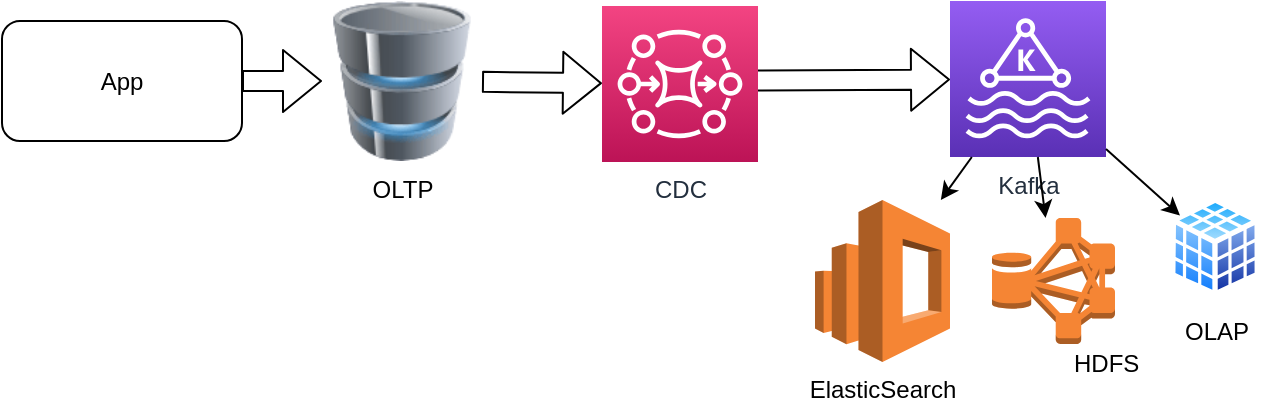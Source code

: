 <mxfile version="10.7.7" type="github"><diagram id="y0mzbqTKiQpj1t1E2E4X" name="Page-1"><mxGraphModel dx="641" dy="364" grid="1" gridSize="10" guides="1" tooltips="1" connect="1" arrows="1" fold="1" page="1" pageScale="1" pageWidth="850" pageHeight="1100" math="0" shadow="0"><root><mxCell id="0"/><mxCell id="1" parent="0"/><mxCell id="CzwdrY3-z38Mac4vI_L1-1" value="App" style="rounded=1;whiteSpace=wrap;html=1;" vertex="1" parent="1"><mxGeometry x="30" y="174.5" width="120" height="60" as="geometry"/></mxCell><mxCell id="CzwdrY3-z38Mac4vI_L1-2" value="Kafka" style="outlineConnect=0;fontColor=#232F3E;gradientColor=#945DF2;gradientDirection=north;fillColor=#5A30B5;strokeColor=#ffffff;dashed=0;verticalLabelPosition=bottom;verticalAlign=top;align=center;html=1;fontSize=12;fontStyle=0;aspect=fixed;shape=mxgraph.aws4.resourceIcon;resIcon=mxgraph.aws4.managed_streaming_for_kafka;" vertex="1" parent="1"><mxGeometry x="504" y="164.5" width="78" height="78" as="geometry"/></mxCell><mxCell id="CzwdrY3-z38Mac4vI_L1-4" value="ElasticSearch" style="outlineConnect=0;dashed=0;verticalLabelPosition=bottom;verticalAlign=top;align=center;html=1;shape=mxgraph.aws3.elasticsearch_service;fillColor=#F58534;gradientColor=none;" vertex="1" parent="1"><mxGeometry x="436.5" y="264" width="67.5" height="81" as="geometry"/></mxCell><mxCell id="CzwdrY3-z38Mac4vI_L1-5" value="" style="outlineConnect=0;dashed=0;verticalLabelPosition=bottom;verticalAlign=top;align=center;html=1;shape=mxgraph.aws3.hdfs_cluster;fillColor=#F58534;gradientColor=none;" vertex="1" parent="1"><mxGeometry x="525" y="273" width="61.5" height="63" as="geometry"/></mxCell><mxCell id="CzwdrY3-z38Mac4vI_L1-6" value="HDFS" style="text;html=1;resizable=0;points=[];autosize=1;align=left;verticalAlign=top;spacingTop=-4;" vertex="1" parent="1"><mxGeometry x="563.5" y="336" width="50" height="20" as="geometry"/></mxCell><mxCell id="CzwdrY3-z38Mac4vI_L1-8" value="OLAP" style="aspect=fixed;perimeter=ellipsePerimeter;html=1;align=center;shadow=0;dashed=0;spacingTop=3;image;image=img/lib/active_directory/database_cube.svg;" vertex="1" parent="1"><mxGeometry x="614" y="262.5" width="45" height="50" as="geometry"/></mxCell><mxCell id="CzwdrY3-z38Mac4vI_L1-9" value="" style="shape=flexArrow;endArrow=classic;html=1;" edge="1" parent="1" target="CzwdrY3-z38Mac4vI_L1-2"><mxGeometry width="50" height="50" relative="1" as="geometry"><mxPoint x="406.5" y="204.273" as="sourcePoint"/><mxPoint x="496.5" y="130" as="targetPoint"/></mxGeometry></mxCell><mxCell id="CzwdrY3-z38Mac4vI_L1-10" value="" style="endArrow=classic;html=1;" edge="1" parent="1" source="CzwdrY3-z38Mac4vI_L1-2" target="CzwdrY3-z38Mac4vI_L1-4"><mxGeometry width="50" height="50" relative="1" as="geometry"><mxPoint x="343" y="244.5" as="sourcePoint"/><mxPoint x="393" y="194.5" as="targetPoint"/></mxGeometry></mxCell><mxCell id="CzwdrY3-z38Mac4vI_L1-11" value="" style="endArrow=classic;html=1;" edge="1" parent="1" source="CzwdrY3-z38Mac4vI_L1-2" target="CzwdrY3-z38Mac4vI_L1-5"><mxGeometry width="50" height="50" relative="1" as="geometry"><mxPoint x="433" y="434.5" as="sourcePoint"/><mxPoint x="483" y="384.5" as="targetPoint"/></mxGeometry></mxCell><mxCell id="CzwdrY3-z38Mac4vI_L1-12" value="" style="endArrow=classic;html=1;" edge="1" parent="1" source="CzwdrY3-z38Mac4vI_L1-2" target="CzwdrY3-z38Mac4vI_L1-8"><mxGeometry width="50" height="50" relative="1" as="geometry"><mxPoint x="633" y="284.5" as="sourcePoint"/><mxPoint x="683" y="234.5" as="targetPoint"/></mxGeometry></mxCell><mxCell id="CzwdrY3-z38Mac4vI_L1-13" value="OLTP" style="image;html=1;labelBackgroundColor=#ffffff;image=img/lib/clip_art/computers/Database_128x128.png" vertex="1" parent="1"><mxGeometry x="190" y="164.5" width="80" height="80" as="geometry"/></mxCell><mxCell id="CzwdrY3-z38Mac4vI_L1-14" value="" style="shape=flexArrow;endArrow=classic;html=1;" edge="1" parent="1" source="CzwdrY3-z38Mac4vI_L1-1" target="CzwdrY3-z38Mac4vI_L1-13"><mxGeometry width="50" height="50" relative="1" as="geometry"><mxPoint x="310" y="170" as="sourcePoint"/><mxPoint x="360" y="120" as="targetPoint"/></mxGeometry></mxCell><mxCell id="CzwdrY3-z38Mac4vI_L1-15" value="CDC" style="outlineConnect=0;fontColor=#232F3E;gradientColor=#F34482;gradientDirection=north;fillColor=#BC1356;strokeColor=#ffffff;dashed=0;verticalLabelPosition=bottom;verticalAlign=top;align=center;html=1;fontSize=12;fontStyle=0;aspect=fixed;shape=mxgraph.aws4.resourceIcon;resIcon=mxgraph.aws4.mq;" vertex="1" parent="1"><mxGeometry x="330" y="167" width="78" height="78" as="geometry"/></mxCell><mxCell id="CzwdrY3-z38Mac4vI_L1-16" value="" style="shape=flexArrow;endArrow=classic;html=1;" edge="1" parent="1" source="CzwdrY3-z38Mac4vI_L1-13" target="CzwdrY3-z38Mac4vI_L1-15"><mxGeometry width="50" height="50" relative="1" as="geometry"><mxPoint x="250" y="290" as="sourcePoint"/><mxPoint x="300" y="240" as="targetPoint"/></mxGeometry></mxCell></root></mxGraphModel></diagram></mxfile>